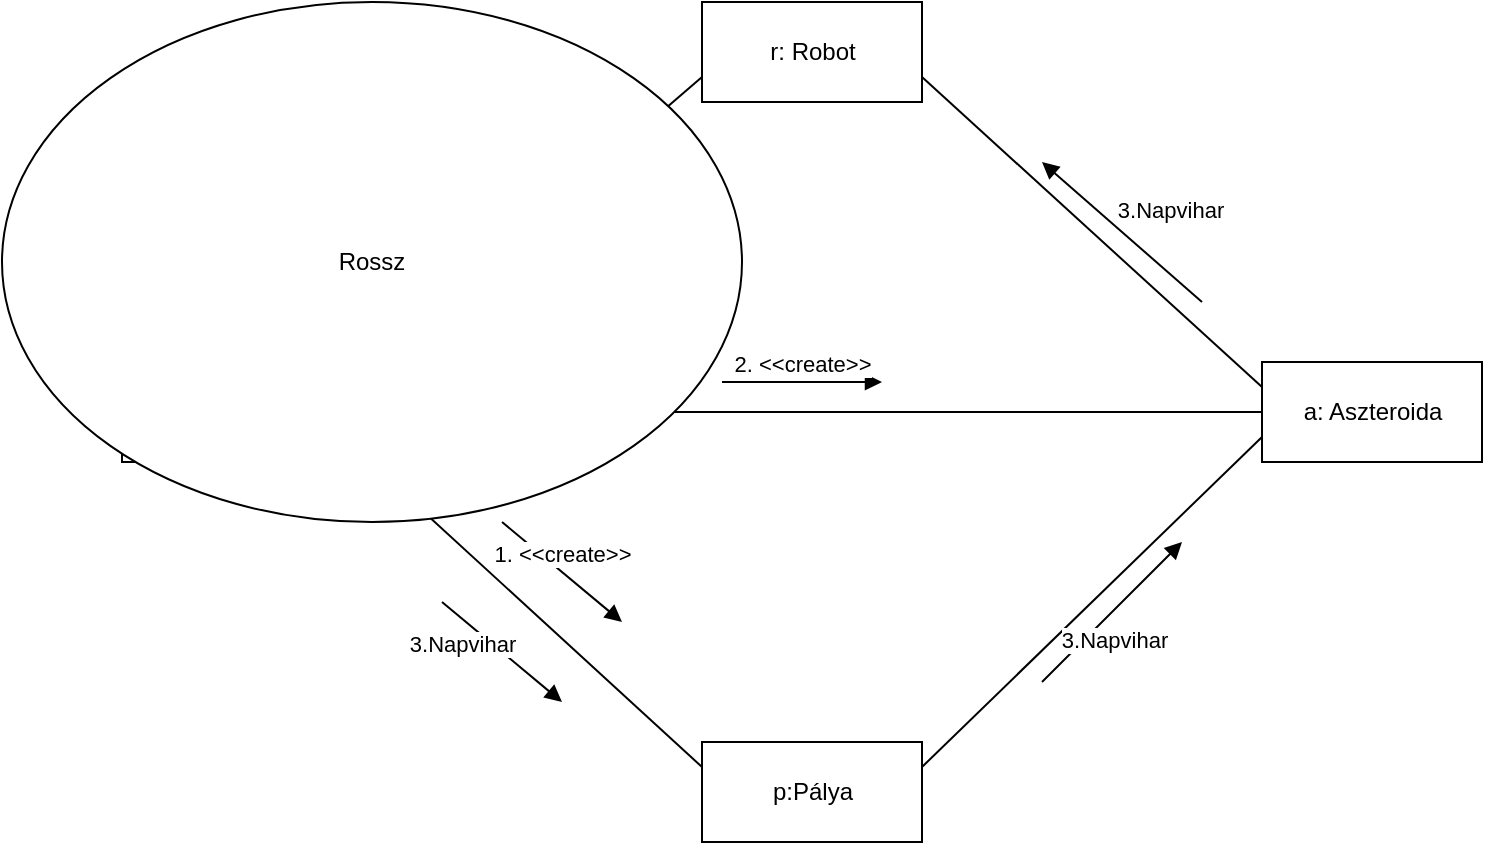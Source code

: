 <mxfile version="14.4.8" type="github">
  <diagram id="H8HGOpEqS0bW2-LlgVmp" name="Page-1">
    <mxGraphModel dx="868" dy="450" grid="1" gridSize="10" guides="1" tooltips="1" connect="1" arrows="1" fold="1" page="1" pageScale="1" pageWidth="827" pageHeight="1169" math="0" shadow="0">
      <root>
        <mxCell id="0" />
        <mxCell id="1" parent="0" />
        <mxCell id="OdKvxqfeoW4QCdjhVHYH-1" value="Controller" style="html=1;" parent="1" vertex="1">
          <mxGeometry x="100" y="210" width="110" height="50" as="geometry" />
        </mxCell>
        <mxCell id="OdKvxqfeoW4QCdjhVHYH-2" value="r: Robot" style="html=1;" parent="1" vertex="1">
          <mxGeometry x="390" y="30" width="110" height="50" as="geometry" />
        </mxCell>
        <mxCell id="OdKvxqfeoW4QCdjhVHYH-3" value="a: Aszteroida" style="html=1;" parent="1" vertex="1">
          <mxGeometry x="670" y="210" width="110" height="50" as="geometry" />
        </mxCell>
        <mxCell id="OdKvxqfeoW4QCdjhVHYH-4" value="p:Pálya" style="html=1;" parent="1" vertex="1">
          <mxGeometry x="390" y="400" width="110" height="50" as="geometry" />
        </mxCell>
        <mxCell id="OdKvxqfeoW4QCdjhVHYH-5" value="" style="endArrow=none;html=1;exitX=1;exitY=0.25;exitDx=0;exitDy=0;entryX=0;entryY=0.75;entryDx=0;entryDy=0;" parent="1" source="OdKvxqfeoW4QCdjhVHYH-1" target="OdKvxqfeoW4QCdjhVHYH-2" edge="1">
          <mxGeometry width="50" height="50" relative="1" as="geometry">
            <mxPoint x="380" y="290" as="sourcePoint" />
            <mxPoint x="430" y="240" as="targetPoint" />
          </mxGeometry>
        </mxCell>
        <mxCell id="OdKvxqfeoW4QCdjhVHYH-6" value="" style="endArrow=none;html=1;exitX=1;exitY=0.75;exitDx=0;exitDy=0;entryX=0;entryY=0.25;entryDx=0;entryDy=0;" parent="1" source="OdKvxqfeoW4QCdjhVHYH-1" target="OdKvxqfeoW4QCdjhVHYH-4" edge="1">
          <mxGeometry width="50" height="50" relative="1" as="geometry">
            <mxPoint x="210" y="255" as="sourcePoint" />
            <mxPoint x="390" y="105" as="targetPoint" />
          </mxGeometry>
        </mxCell>
        <mxCell id="OdKvxqfeoW4QCdjhVHYH-7" value="" style="endArrow=none;html=1;exitX=0;exitY=0.75;exitDx=0;exitDy=0;entryX=1;entryY=0.25;entryDx=0;entryDy=0;" parent="1" source="OdKvxqfeoW4QCdjhVHYH-3" target="OdKvxqfeoW4QCdjhVHYH-4" edge="1">
          <mxGeometry width="50" height="50" relative="1" as="geometry">
            <mxPoint x="210" y="267.5" as="sourcePoint" />
            <mxPoint x="390" y="402.5" as="targetPoint" />
          </mxGeometry>
        </mxCell>
        <mxCell id="OdKvxqfeoW4QCdjhVHYH-8" value="" style="endArrow=none;html=1;exitX=0;exitY=0.25;exitDx=0;exitDy=0;entryX=1;entryY=0.75;entryDx=0;entryDy=0;" parent="1" source="OdKvxqfeoW4QCdjhVHYH-3" target="OdKvxqfeoW4QCdjhVHYH-2" edge="1">
          <mxGeometry width="50" height="50" relative="1" as="geometry">
            <mxPoint x="650" y="267.5" as="sourcePoint" />
            <mxPoint x="500" y="402.5" as="targetPoint" />
          </mxGeometry>
        </mxCell>
        <mxCell id="OdKvxqfeoW4QCdjhVHYH-9" value="" style="endArrow=none;html=1;exitX=1;exitY=0.5;exitDx=0;exitDy=0;entryX=0;entryY=0.5;entryDx=0;entryDy=0;" parent="1" source="OdKvxqfeoW4QCdjhVHYH-1" target="OdKvxqfeoW4QCdjhVHYH-3" edge="1">
          <mxGeometry width="50" height="50" relative="1" as="geometry">
            <mxPoint x="210" y="267.5" as="sourcePoint" />
            <mxPoint x="400" y="422.5" as="targetPoint" />
          </mxGeometry>
        </mxCell>
        <mxCell id="OdKvxqfeoW4QCdjhVHYH-10" value="3. &amp;lt;&amp;lt;create&amp;gt;&amp;gt; Robot(a)" style="html=1;verticalAlign=bottom;endArrow=block;" parent="1" edge="1">
          <mxGeometry x="-0.462" y="11" width="80" relative="1" as="geometry">
            <mxPoint x="250" y="150" as="sourcePoint" />
            <mxPoint x="310" y="100" as="targetPoint" />
            <mxPoint as="offset" />
          </mxGeometry>
        </mxCell>
        <mxCell id="OdKvxqfeoW4QCdjhVHYH-11" value="2. &amp;lt;&amp;lt;create&amp;gt;&amp;gt;" style="html=1;verticalAlign=bottom;endArrow=block;" parent="1" edge="1">
          <mxGeometry width="80" relative="1" as="geometry">
            <mxPoint x="400" y="220" as="sourcePoint" />
            <mxPoint x="480" y="220" as="targetPoint" />
          </mxGeometry>
        </mxCell>
        <mxCell id="OdKvxqfeoW4QCdjhVHYH-12" value="1. &amp;lt;&amp;lt;create&amp;gt;&amp;gt;" style="html=1;verticalAlign=bottom;endArrow=block;" parent="1" edge="1">
          <mxGeometry width="80" relative="1" as="geometry">
            <mxPoint x="290" y="290" as="sourcePoint" />
            <mxPoint x="350" y="340" as="targetPoint" />
          </mxGeometry>
        </mxCell>
        <mxCell id="OdKvxqfeoW4QCdjhVHYH-13" value="3.Napvihar" style="html=1;verticalAlign=bottom;endArrow=block;" parent="1" edge="1">
          <mxGeometry x="-0.311" y="-17" width="80" relative="1" as="geometry">
            <mxPoint x="260" y="330" as="sourcePoint" />
            <mxPoint x="320" y="380" as="targetPoint" />
            <mxPoint as="offset" />
          </mxGeometry>
        </mxCell>
        <mxCell id="OdKvxqfeoW4QCdjhVHYH-14" value="3.Napvihar" style="html=1;verticalAlign=bottom;endArrow=block;" parent="1" edge="1">
          <mxGeometry x="-0.311" y="-17" width="80" relative="1" as="geometry">
            <mxPoint x="560" y="370" as="sourcePoint" />
            <mxPoint x="630" y="300" as="targetPoint" />
            <mxPoint as="offset" />
          </mxGeometry>
        </mxCell>
        <mxCell id="OdKvxqfeoW4QCdjhVHYH-15" value="3.Napvihar" style="html=1;verticalAlign=bottom;endArrow=block;" parent="1" edge="1">
          <mxGeometry x="-0.311" y="-17" width="80" relative="1" as="geometry">
            <mxPoint x="640" y="180" as="sourcePoint" />
            <mxPoint x="560" y="110" as="targetPoint" />
            <mxPoint as="offset" />
          </mxGeometry>
        </mxCell>
        <mxCell id="cLcFfCENUjWkU6PDU5vt-1" value="Rossz" style="ellipse;whiteSpace=wrap;html=1;" vertex="1" parent="1">
          <mxGeometry x="40" y="30" width="370" height="260" as="geometry" />
        </mxCell>
      </root>
    </mxGraphModel>
  </diagram>
</mxfile>
